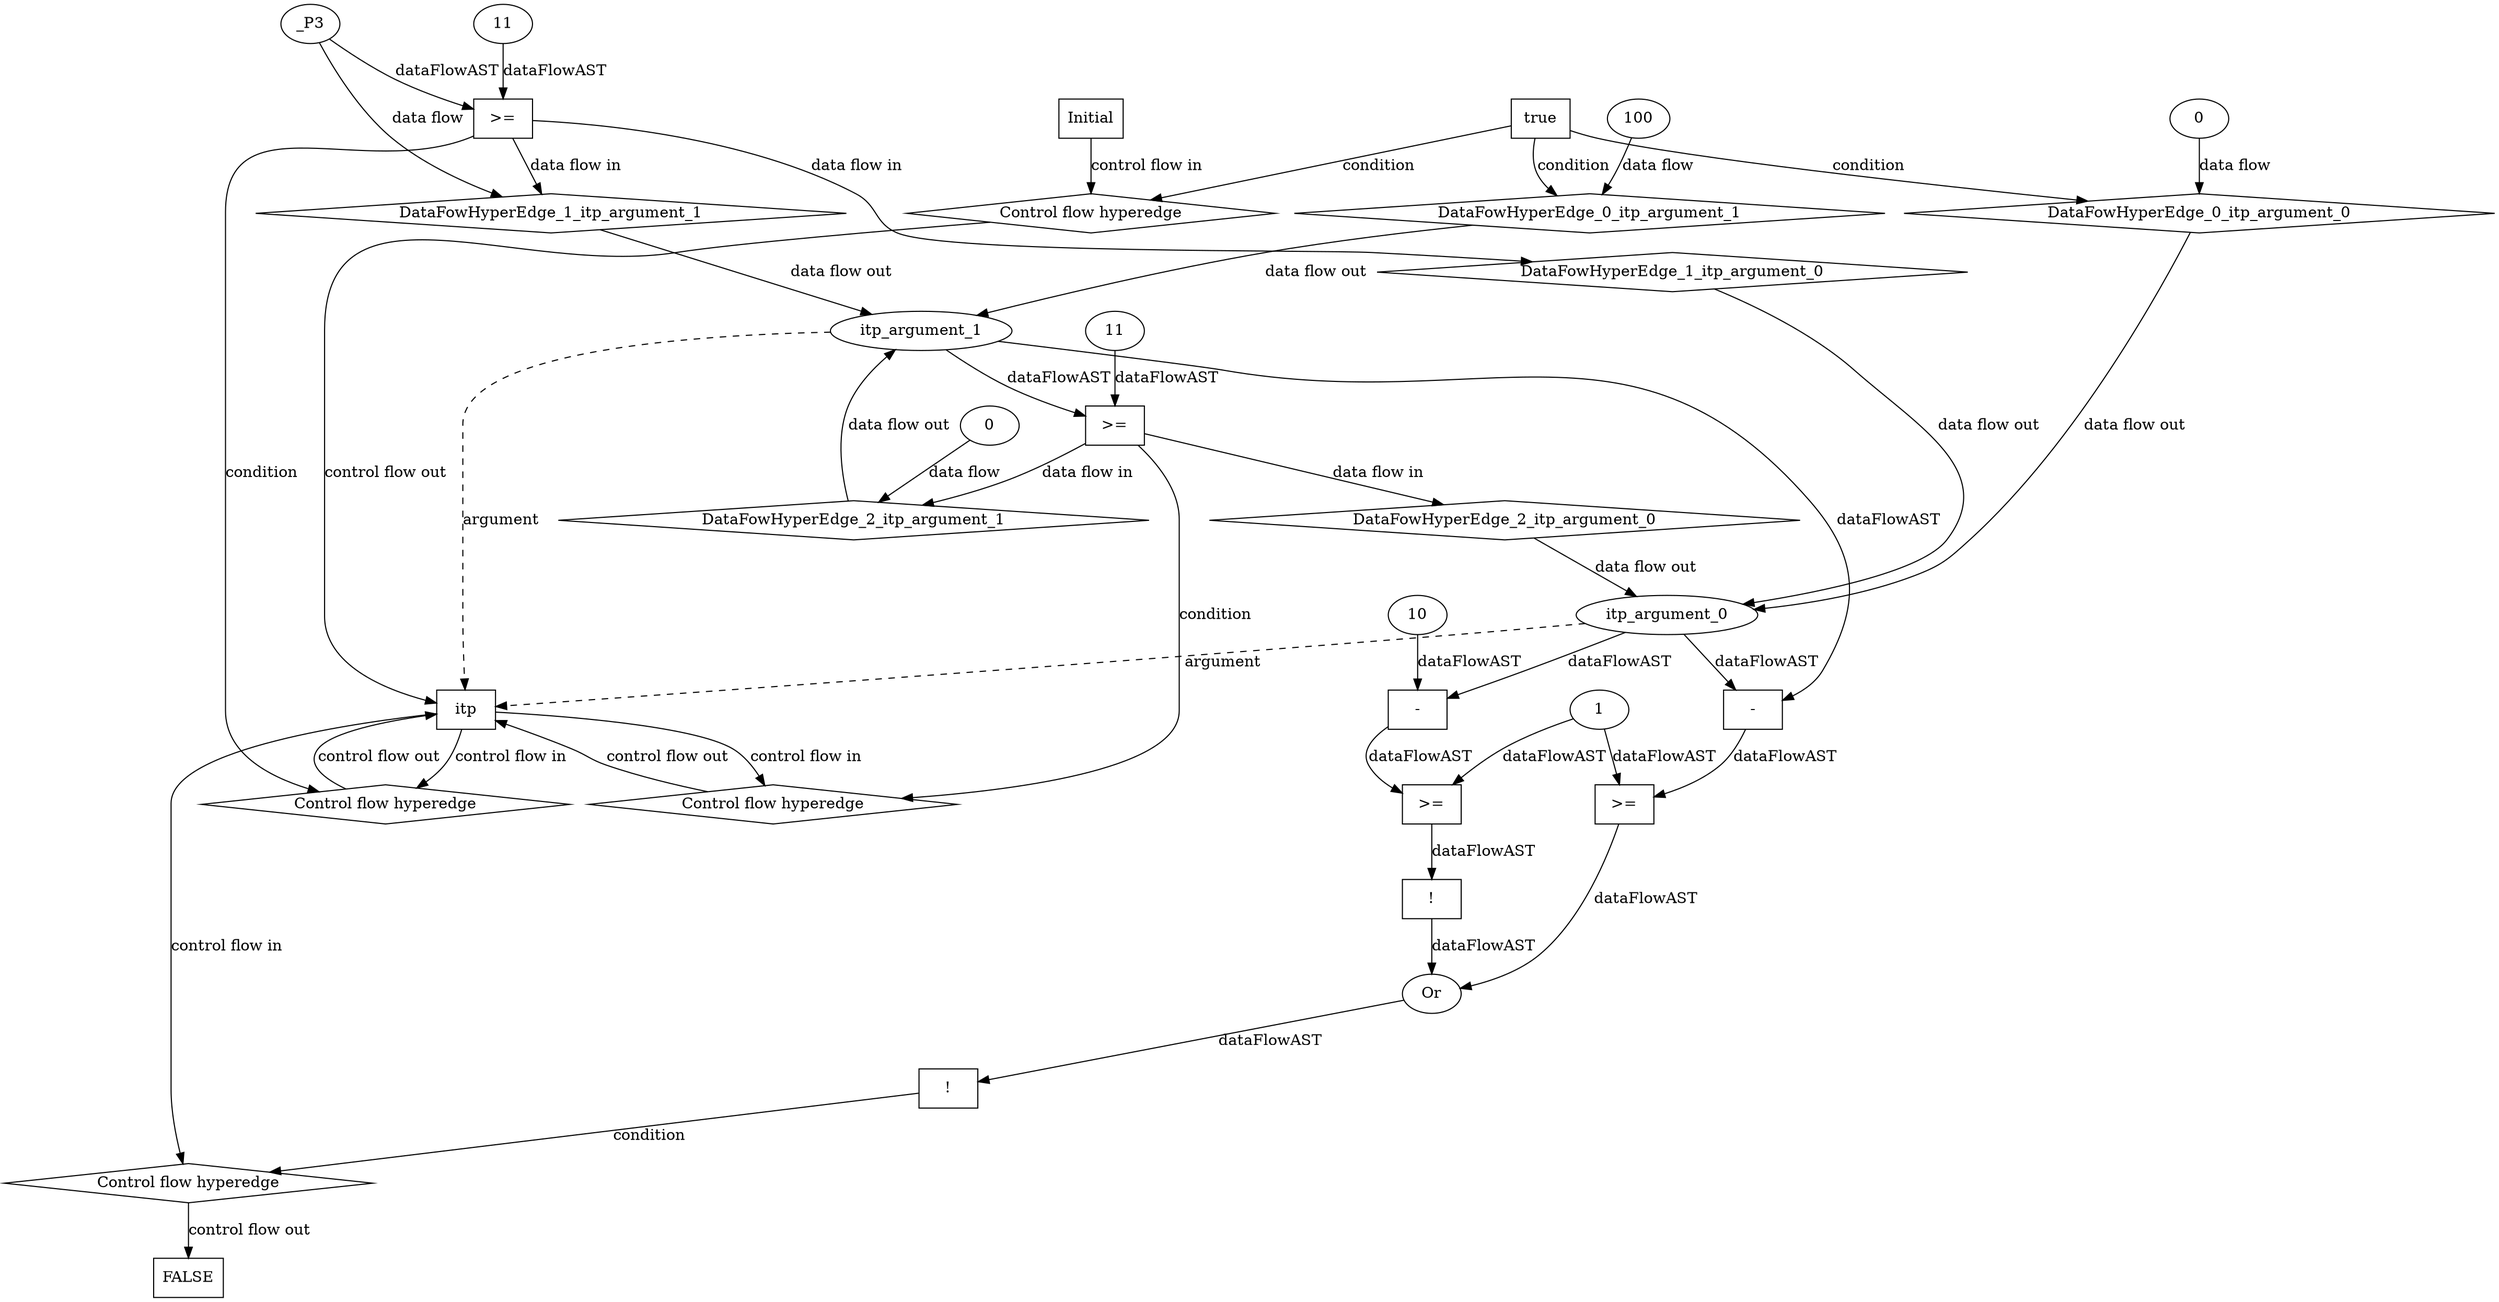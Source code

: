 digraph dag {
"itp" [label="itp" nodeName="itp" class=cfn  shape="rect"];
FALSE [label="FALSE" nodeName=FALSE class=cfn  shape="rect"];
Initial [label="Initial" nodeName=Initial class=cfn  shape="rect"];
ControlFowHyperEdge_0 [label="Control flow hyperedge" nodeName=ControlFowHyperEdge_0 class=controlFlowHyperEdge shape="diamond"];
"Initial" -> ControlFowHyperEdge_0 [label="control flow in"]
ControlFowHyperEdge_0 -> "itp" [label="control flow out"]
ControlFowHyperEdge_1 [label="Control flow hyperedge" nodeName=ControlFowHyperEdge_1 class=controlFlowHyperEdge shape="diamond"];
"itp" -> ControlFowHyperEdge_1 [label="control flow in"]
ControlFowHyperEdge_1 -> "itp" [label="control flow out"]
ControlFowHyperEdge_2 [label="Control flow hyperedge" nodeName=ControlFowHyperEdge_2 class=controlFlowHyperEdge shape="diamond"];
"itp" -> ControlFowHyperEdge_2 [label="control flow in"]
ControlFowHyperEdge_2 -> "itp" [label="control flow out"]
ControlFowHyperEdge_3 [label="Control flow hyperedge" nodeName=ControlFowHyperEdge_3 class=controlFlowHyperEdge shape="diamond"];
"itp" -> ControlFowHyperEdge_3 [label="control flow in"]
ControlFowHyperEdge_3 -> "FALSE" [label="control flow out"]
"itp_argument_0" [label="itp_argument_0" nodeName=argument0 class=argument  head="itp" shape="oval"];
"itp_argument_0" -> "itp"[label="argument" style="dashed"]
"itp_argument_1" [label="itp_argument_1" nodeName=argument1 class=argument  head="itp" shape="oval"];
"itp_argument_1" -> "itp"[label="argument" style="dashed"]

"true_0" [label="true" nodeName="true_0" class=true shape="rect"];
"true_0" -> "ControlFowHyperEdge_0" [label="condition"];
"xxxitp___Initial_0xxxdataFlow_0_node_0" [label="0" nodeName="xxxitp___Initial_0xxxdataFlow_0_node_0" class=Literal ];

"xxxitp___Initial_0xxxdataFlow_0_node_0" -> "DataFowHyperEdge_0_itp_argument_0" [label="data flow"];
"xxxitp___Initial_0xxxdataFlow1_node_0" [label="100" nodeName="xxxitp___Initial_0xxxdataFlow1_node_0" class=Literal ];

"xxxitp___Initial_0xxxdataFlow1_node_0" -> "DataFowHyperEdge_0_itp_argument_1" [label="data flow"];
"xxxitp___itp_1xxxguard_0_node_0" [label=">=" nodeName="xxxitp___itp_1xxxguard_0_node_0" class=Operator  shape="rect"];
"xxxitp___itp_1xxxguard_0_node_1" [label="11" nodeName="xxxitp___itp_1xxxguard_0_node_1" class=Literal ];
"xxxitp___itp_1xxxguard_0_node_1" -> "xxxitp___itp_1xxxguard_0_node_0"[label="dataFlowAST"]
"xxxitp___itp_1xxxdataFlow_0_node_0" -> "xxxitp___itp_1xxxguard_0_node_0"[label="dataFlowAST"]

"xxxitp___itp_1xxxguard_0_node_0" -> "ControlFowHyperEdge_1" [label="condition"];
"xxxitp___itp_1xxxdataFlow_0_node_0" [label="_P3" nodeName="xxxitp___itp_1xxxdataFlow_0_node_0" class=Constant ];

"xxxitp___itp_1xxxdataFlow_0_node_0" -> "DataFowHyperEdge_1_itp_argument_1" [label="data flow"];
"xxxitp___itp_2xxxguard_0_node_0" [label=">=" nodeName="xxxitp___itp_2xxxguard_0_node_0" class=Operator  shape="rect"];
"xxxitp___itp_2xxxguard_0_node_2" [label="11" nodeName="xxxitp___itp_2xxxguard_0_node_2" class=Literal ];
"itp_argument_1" -> "xxxitp___itp_2xxxguard_0_node_0"[label="dataFlowAST"]
"xxxitp___itp_2xxxguard_0_node_2" -> "xxxitp___itp_2xxxguard_0_node_0"[label="dataFlowAST"]

"xxxitp___itp_2xxxguard_0_node_0" -> "ControlFowHyperEdge_2" [label="condition"];
"xxxitp___itp_2xxxdataFlow_0_node_0" [label="0" nodeName="xxxitp___itp_2xxxdataFlow_0_node_0" class=Literal ];

"xxxitp___itp_2xxxdataFlow_0_node_0" -> "DataFowHyperEdge_2_itp_argument_1" [label="data flow"];
"xxxFALSE___itp_3xxxguard_0_node_0" [label="!" nodeName="xxxFALSE___itp_3xxxguard_0_node_0" class=Operator shape="rect"];
"xxxFALSE___itp_3xxxguard_0_node_1" [label="Or" nodeName="xxxFALSE___itp_3xxxguard_0_node_1" class=Operator ];
"xxxFALSE___itp_3xxxguard_0_node_2" [label="!" nodeName="xxxFALSE___itp_3xxxguard_0_node_2" class=Operator shape="rect"];
"xxxFALSE___itp_3xxxguard_0_node_3" [label=">=" nodeName="xxxFALSE___itp_3xxxguard_0_node_3" class=Operator  shape="rect"];
"xxxFALSE___itp_3xxxguard_0_node_4" [label="-" nodeName="xxxFALSE___itp_3xxxguard_0_node_4" class= Operator shape="rect"];
"xxxFALSE___itp_3xxxguard_0_node_6" [label="10" nodeName="xxxFALSE___itp_3xxxguard_0_node_6" class=Literal ];
"xxxFALSE___itp_3xxxguard_0_node_7" [label="1" nodeName="xxxFALSE___itp_3xxxguard_0_node_7" class=Literal ];
"xxxFALSE___itp_3xxxguard_0_node_8" [label=">=" nodeName="xxxFALSE___itp_3xxxguard_0_node_8" class=Operator  shape="rect"];
"xxxFALSE___itp_3xxxguard_0_node_9" [label="-" nodeName="xxxFALSE___itp_3xxxguard_0_node_9" class= Operator shape="rect"];
"xxxFALSE___itp_3xxxguard_0_node_1" -> "xxxFALSE___itp_3xxxguard_0_node_0"[label="dataFlowAST"]
"xxxFALSE___itp_3xxxguard_0_node_2" -> "xxxFALSE___itp_3xxxguard_0_node_1"[label="dataFlowAST"]
"xxxFALSE___itp_3xxxguard_0_node_8" -> "xxxFALSE___itp_3xxxguard_0_node_1"[label="dataFlowAST"]
"xxxFALSE___itp_3xxxguard_0_node_3" -> "xxxFALSE___itp_3xxxguard_0_node_2"[label="dataFlowAST"]
"xxxFALSE___itp_3xxxguard_0_node_4" -> "xxxFALSE___itp_3xxxguard_0_node_3"[label="dataFlowAST"]
"xxxFALSE___itp_3xxxguard_0_node_7" -> "xxxFALSE___itp_3xxxguard_0_node_3"[label="dataFlowAST"]
"itp_argument_0" -> "xxxFALSE___itp_3xxxguard_0_node_4"[label="dataFlowAST"]
"xxxFALSE___itp_3xxxguard_0_node_6" -> "xxxFALSE___itp_3xxxguard_0_node_4"[label="dataFlowAST"]
"xxxFALSE___itp_3xxxguard_0_node_9" -> "xxxFALSE___itp_3xxxguard_0_node_8"[label="dataFlowAST"]
"xxxFALSE___itp_3xxxguard_0_node_7" -> "xxxFALSE___itp_3xxxguard_0_node_8"[label="dataFlowAST"]
"itp_argument_0" -> "xxxFALSE___itp_3xxxguard_0_node_9"[label="dataFlowAST"]
"itp_argument_1" -> "xxxFALSE___itp_3xxxguard_0_node_9"[label="dataFlowAST"]

"xxxFALSE___itp_3xxxguard_0_node_0" -> "ControlFowHyperEdge_3" [label="condition"];
"DataFowHyperEdge_0_itp_argument_0" [label="DataFowHyperEdge_0_itp_argument_0" nodeName="DataFowHyperEdge_0_itp_argument_0" class=DataFlowHyperedge shape="diamond"];
"DataFowHyperEdge_0_itp_argument_0" -> "itp_argument_0"[label="data flow out"]
"true_0" -> "DataFowHyperEdge_0_itp_argument_0" [label="condition"];
"DataFowHyperEdge_0_itp_argument_1" [label="DataFowHyperEdge_0_itp_argument_1" nodeName="DataFowHyperEdge_0_itp_argument_1" class=DataFlowHyperedge shape="diamond"];
"DataFowHyperEdge_0_itp_argument_1" -> "itp_argument_1"[label="data flow out"]
"true_0" -> "DataFowHyperEdge_0_itp_argument_1" [label="condition"];
"DataFowHyperEdge_1_itp_argument_0" [label="DataFowHyperEdge_1_itp_argument_0" nodeName="DataFowHyperEdge_1_itp_argument_0" class=DataFlowHyperedge shape="diamond"];
"DataFowHyperEdge_1_itp_argument_0" -> "itp_argument_0"[label="data flow out"]
"xxxitp___itp_1xxxguard_0_node_0" -> "DataFowHyperEdge_1_itp_argument_0"[label="data flow in"]
"DataFowHyperEdge_1_itp_argument_1" [label="DataFowHyperEdge_1_itp_argument_1" nodeName="DataFowHyperEdge_1_itp_argument_1" class=DataFlowHyperedge shape="diamond"];
"DataFowHyperEdge_1_itp_argument_1" -> "itp_argument_1"[label="data flow out"]
"xxxitp___itp_1xxxguard_0_node_0" -> "DataFowHyperEdge_1_itp_argument_1"[label="data flow in"]
"DataFowHyperEdge_2_itp_argument_0" [label="DataFowHyperEdge_2_itp_argument_0" nodeName="DataFowHyperEdge_2_itp_argument_0" class=DataFlowHyperedge shape="diamond"];
"DataFowHyperEdge_2_itp_argument_0" -> "itp_argument_0"[label="data flow out"]
"xxxitp___itp_2xxxguard_0_node_0" -> "DataFowHyperEdge_2_itp_argument_0"[label="data flow in"]
"DataFowHyperEdge_2_itp_argument_1" [label="DataFowHyperEdge_2_itp_argument_1" nodeName="DataFowHyperEdge_2_itp_argument_1" class=DataFlowHyperedge shape="diamond"];
"DataFowHyperEdge_2_itp_argument_1" -> "itp_argument_1"[label="data flow out"]
"xxxitp___itp_2xxxguard_0_node_0" -> "DataFowHyperEdge_2_itp_argument_1"[label="data flow in"]




}
